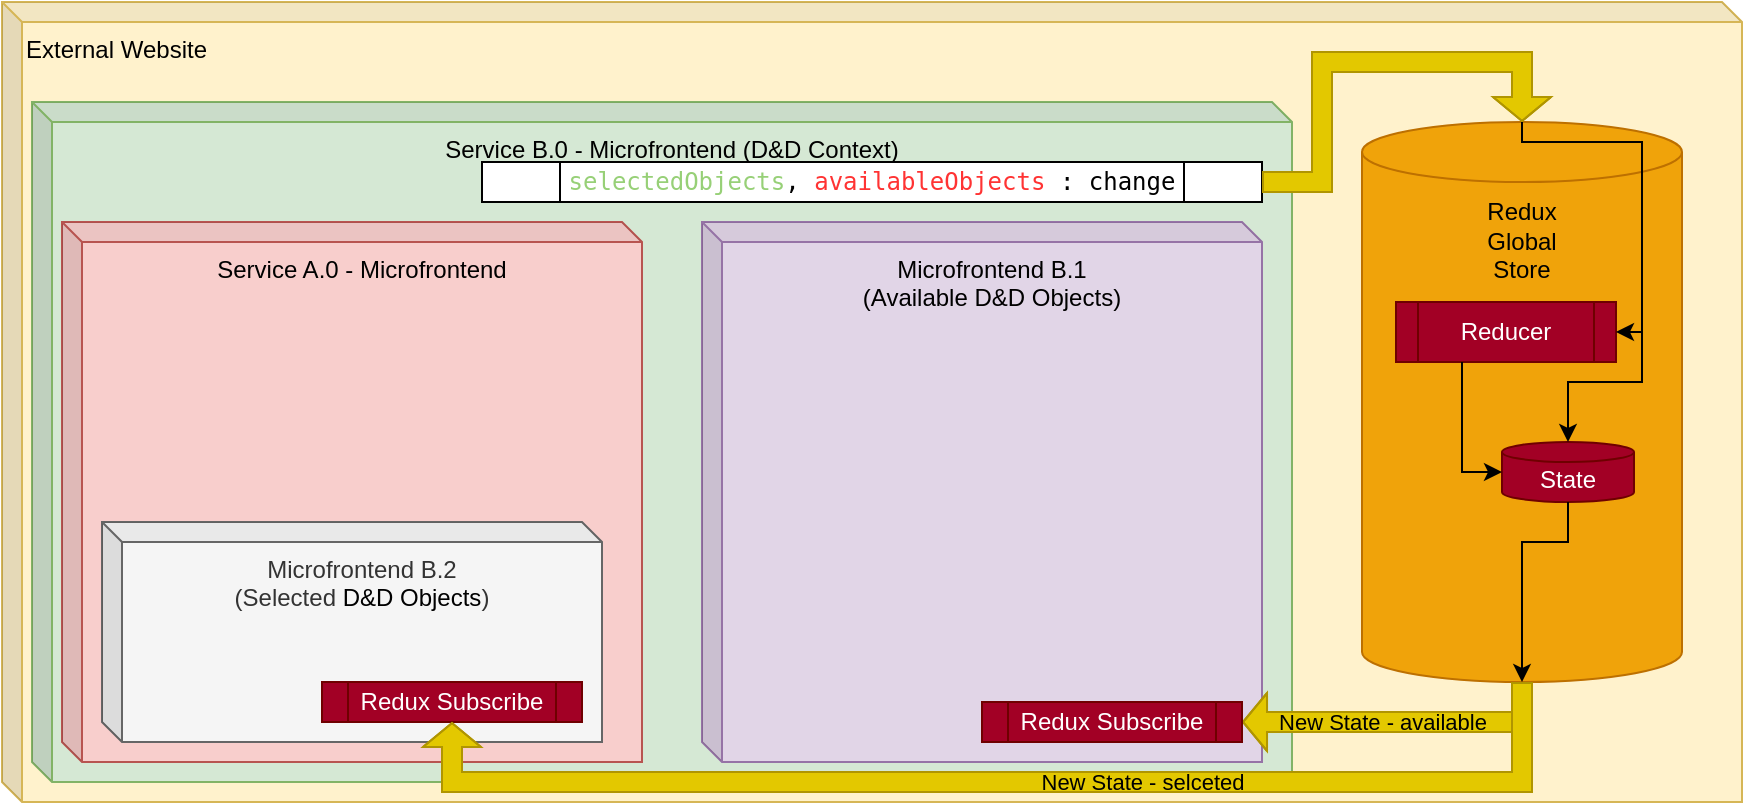 <mxfile version="24.3.0" type="device" pages="4">
  <diagram id="Yn5TRi-3Te9KVsg2h0Tu" name="Old">
    <mxGraphModel dx="1565" dy="702" grid="1" gridSize="10" guides="1" tooltips="1" connect="1" arrows="1" fold="1" page="1" pageScale="1" pageWidth="827" pageHeight="1169" math="0" shadow="0">
      <root>
        <mxCell id="0" />
        <mxCell id="1" parent="0" />
        <mxCell id="lPZrsbwxUaaFB0V5QGWx-1" value="External Website" style="shape=cube;whiteSpace=wrap;html=1;boundedLbl=1;backgroundOutline=1;darkOpacity=0.05;darkOpacity2=0.1;verticalAlign=top;size=10;fillColor=#fff2cc;strokeColor=#d6b656;align=left;" parent="1" vertex="1">
          <mxGeometry x="130" y="40" width="870" height="400" as="geometry" />
        </mxCell>
        <mxCell id="lPZrsbwxUaaFB0V5QGWx-3" value="Service B.0 - Microfrontend (D&amp;amp;D Context)" style="shape=cube;whiteSpace=wrap;html=1;boundedLbl=1;backgroundOutline=1;darkOpacity=0.05;darkOpacity2=0.1;size=10;verticalAlign=top;fillColor=#d5e8d4;strokeColor=#82b366;" parent="1" vertex="1">
          <mxGeometry x="145" y="90" width="630" height="340" as="geometry" />
        </mxCell>
        <mxCell id="lPZrsbwxUaaFB0V5QGWx-2" value="Service A.0 - Microfrontend" style="shape=cube;whiteSpace=wrap;html=1;boundedLbl=1;backgroundOutline=1;darkOpacity=0.05;darkOpacity2=0.1;size=10;verticalAlign=top;fillColor=#f8cecc;strokeColor=#b85450;" parent="1" vertex="1">
          <mxGeometry x="160" y="150" width="290" height="270" as="geometry" />
        </mxCell>
        <mxCell id="lPZrsbwxUaaFB0V5QGWx-4" value="Microfrontend B.1&lt;br&gt;(Available D&amp;amp;D Objects)" style="shape=cube;whiteSpace=wrap;html=1;boundedLbl=1;backgroundOutline=1;darkOpacity=0.05;darkOpacity2=0.1;size=10;verticalAlign=top;fillColor=#e1d5e7;strokeColor=#9673a6;" parent="1" vertex="1">
          <mxGeometry x="480" y="150" width="280" height="270" as="geometry" />
        </mxCell>
        <mxCell id="lPZrsbwxUaaFB0V5QGWx-5" value="Microfrontend B.2 &lt;br&gt;(Selected&amp;nbsp;&lt;span style=&quot;color: rgb(0, 0, 0);&quot;&gt;D&amp;amp;D Objects&lt;/span&gt;)" style="shape=cube;whiteSpace=wrap;html=1;boundedLbl=1;backgroundOutline=1;darkOpacity=0.05;darkOpacity2=0.1;size=10;verticalAlign=top;fillColor=#f5f5f5;strokeColor=#666666;fontColor=#333333;" parent="1" vertex="1">
          <mxGeometry x="180" y="300" width="250" height="110" as="geometry" />
        </mxCell>
        <mxCell id="eqRU1JsDqzqzoZwqJnW9-1" value="&lt;code data-language=&quot;typescript-jsx&quot; data-application=&quot;com.atlassian.bitbucket-server&quot;&gt;&lt;font color=&quot;#97d077&quot;&gt;selectedObjects&lt;/font&gt;,&lt;font color=&quot;#97d077&quot;&gt;&amp;nbsp;&lt;/font&gt;&lt;/code&gt;&lt;span style=&quot;color: rgb(255, 51, 51); font-family: monospace;&quot;&gt;availableObjects &lt;/span&gt;&lt;span style=&quot;font-family: monospace;&quot;&gt;: change&lt;/span&gt;" style="shape=process;whiteSpace=wrap;html=1;backgroundOutline=1;" parent="1" vertex="1">
          <mxGeometry x="370" y="120" width="390" height="20" as="geometry" />
        </mxCell>
        <mxCell id="KGVZIIwrvz78Vak8lRB2-1" value="Redux&lt;div&gt;Global&lt;/div&gt;&lt;div&gt;Store&lt;/div&gt;&lt;div&gt;&lt;br&gt;&lt;/div&gt;&lt;div&gt;&lt;br&gt;&lt;/div&gt;&lt;div&gt;&lt;br&gt;&lt;/div&gt;&lt;div&gt;&lt;br&gt;&lt;/div&gt;&lt;div&gt;&lt;br&gt;&lt;/div&gt;&lt;div&gt;&lt;br&gt;&lt;/div&gt;&lt;div&gt;&lt;br&gt;&lt;/div&gt;&lt;div&gt;&lt;br&gt;&lt;/div&gt;&lt;div&gt;&lt;br&gt;&lt;/div&gt;&lt;div&gt;&lt;br&gt;&lt;/div&gt;&lt;div&gt;&lt;br&gt;&lt;/div&gt;&lt;div&gt;&lt;br&gt;&lt;/div&gt;&lt;div&gt;&lt;br&gt;&lt;/div&gt;" style="shape=cylinder3;whiteSpace=wrap;html=1;boundedLbl=1;backgroundOutline=1;size=15;fillColor=#f0a30a;fontColor=#000000;strokeColor=#BD7000;" parent="1" vertex="1">
          <mxGeometry x="810" y="100" width="160" height="280" as="geometry" />
        </mxCell>
        <mxCell id="KGVZIIwrvz78Vak8lRB2-2" value="Reducer" style="shape=process;whiteSpace=wrap;html=1;backgroundOutline=1;fillColor=#a20025;fontColor=#ffffff;strokeColor=#6F0000;" parent="1" vertex="1">
          <mxGeometry x="827" y="190" width="110" height="30" as="geometry" />
        </mxCell>
        <mxCell id="KGVZIIwrvz78Vak8lRB2-3" value="State" style="shape=cylinder3;whiteSpace=wrap;html=1;boundedLbl=1;backgroundOutline=1;size=5;fillColor=#a20025;fontColor=#ffffff;strokeColor=#6F0000;" parent="1" vertex="1">
          <mxGeometry x="880" y="260" width="66" height="30" as="geometry" />
        </mxCell>
        <mxCell id="KGVZIIwrvz78Vak8lRB2-5" value="" style="shape=flexArrow;endArrow=classic;html=1;rounded=0;exitX=1;exitY=0.5;exitDx=0;exitDy=0;entryX=0.5;entryY=0;entryDx=0;entryDy=0;entryPerimeter=0;endWidth=18;endSize=3.67;fillColor=#e3c800;strokeColor=#B09500;" parent="1" source="eqRU1JsDqzqzoZwqJnW9-1" target="KGVZIIwrvz78Vak8lRB2-1" edge="1">
          <mxGeometry width="50" height="50" relative="1" as="geometry">
            <mxPoint x="1010" y="370" as="sourcePoint" />
            <mxPoint x="1060" y="320" as="targetPoint" />
            <Array as="points">
              <mxPoint x="790" y="130" />
              <mxPoint x="790" y="70" />
              <mxPoint x="890" y="70" />
            </Array>
          </mxGeometry>
        </mxCell>
        <mxCell id="KGVZIIwrvz78Vak8lRB2-6" value="" style="shape=flexArrow;endArrow=classic;html=1;rounded=0;exitX=0.5;exitY=1;exitDx=0;exitDy=0;entryX=1;entryY=0.5;entryDx=0;entryDy=0;endWidth=18;endSize=3.67;exitPerimeter=0;fillColor=#e3c800;strokeColor=#B09500;" parent="1" source="KGVZIIwrvz78Vak8lRB2-1" target="KGVZIIwrvz78Vak8lRB2-7" edge="1">
          <mxGeometry width="50" height="50" relative="1" as="geometry">
            <mxPoint x="800" y="520" as="sourcePoint" />
            <mxPoint x="910" y="550" as="targetPoint" />
            <Array as="points">
              <mxPoint x="890" y="400" />
            </Array>
          </mxGeometry>
        </mxCell>
        <mxCell id="KGVZIIwrvz78Vak8lRB2-7" value="Redux Subscribe" style="shape=process;whiteSpace=wrap;html=1;backgroundOutline=1;fillColor=#a20025;fontColor=#ffffff;strokeColor=#6F0000;" parent="1" vertex="1">
          <mxGeometry x="620" y="390" width="130" height="20" as="geometry" />
        </mxCell>
        <mxCell id="KGVZIIwrvz78Vak8lRB2-8" value="Redux Subscribe" style="shape=process;whiteSpace=wrap;html=1;backgroundOutline=1;fillColor=#a20025;strokeColor=#6F0000;fontColor=#ffffff;" parent="1" vertex="1">
          <mxGeometry x="290" y="380" width="130" height="20" as="geometry" />
        </mxCell>
        <mxCell id="KGVZIIwrvz78Vak8lRB2-9" value="" style="shape=flexArrow;endArrow=classic;html=1;rounded=0;exitX=0.5;exitY=1;exitDx=0;exitDy=0;entryX=0.5;entryY=1;entryDx=0;entryDy=0;endWidth=18;endSize=3.67;exitPerimeter=0;fillColor=#e3c800;strokeColor=#B09500;" parent="1" target="KGVZIIwrvz78Vak8lRB2-8" edge="1">
          <mxGeometry width="50" height="50" relative="1" as="geometry">
            <mxPoint x="890" y="380" as="sourcePoint" />
            <mxPoint x="750" y="400" as="targetPoint" />
            <Array as="points">
              <mxPoint x="890" y="430" />
              <mxPoint x="355" y="430" />
            </Array>
          </mxGeometry>
        </mxCell>
        <mxCell id="KGVZIIwrvz78Vak8lRB2-10" value="New State - selceted" style="edgeLabel;html=1;align=center;verticalAlign=middle;resizable=0;points=[];labelBackgroundColor=none;" parent="KGVZIIwrvz78Vak8lRB2-9" vertex="1" connectable="0">
          <mxGeometry x="-0.34" y="1" relative="1" as="geometry">
            <mxPoint x="-37" y="-1" as="offset" />
          </mxGeometry>
        </mxCell>
        <mxCell id="KGVZIIwrvz78Vak8lRB2-11" value="New State - available" style="edgeLabel;html=1;align=center;verticalAlign=middle;resizable=0;points=[];labelBackgroundColor=none;" parent="1" vertex="1" connectable="0">
          <mxGeometry x="820" y="400" as="geometry" />
        </mxCell>
        <mxCell id="KGVZIIwrvz78Vak8lRB2-12" style="edgeStyle=orthogonalEdgeStyle;rounded=0;orthogonalLoop=1;jettySize=auto;html=1;exitX=0.5;exitY=0;exitDx=0;exitDy=0;exitPerimeter=0;entryX=1;entryY=0.5;entryDx=0;entryDy=0;" parent="1" source="KGVZIIwrvz78Vak8lRB2-1" target="KGVZIIwrvz78Vak8lRB2-2" edge="1">
          <mxGeometry relative="1" as="geometry">
            <mxPoint x="1090" y="220" as="targetPoint" />
            <Array as="points">
              <mxPoint x="890" y="110" />
              <mxPoint x="950" y="110" />
              <mxPoint x="950" y="205" />
            </Array>
          </mxGeometry>
        </mxCell>
        <mxCell id="KGVZIIwrvz78Vak8lRB2-13" style="edgeStyle=orthogonalEdgeStyle;rounded=0;orthogonalLoop=1;jettySize=auto;html=1;entryX=0;entryY=0.5;entryDx=0;entryDy=0;entryPerimeter=0;" parent="1" source="KGVZIIwrvz78Vak8lRB2-2" target="KGVZIIwrvz78Vak8lRB2-3" edge="1">
          <mxGeometry relative="1" as="geometry">
            <mxPoint x="882" y="275" as="targetPoint" />
            <Array as="points">
              <mxPoint x="860" y="275" />
            </Array>
          </mxGeometry>
        </mxCell>
        <mxCell id="KGVZIIwrvz78Vak8lRB2-14" style="edgeStyle=orthogonalEdgeStyle;rounded=0;orthogonalLoop=1;jettySize=auto;html=1;exitX=0.5;exitY=0;exitDx=0;exitDy=0;exitPerimeter=0;entryX=0.5;entryY=0;entryDx=0;entryDy=0;entryPerimeter=0;" parent="1" target="KGVZIIwrvz78Vak8lRB2-3" edge="1">
          <mxGeometry relative="1" as="geometry">
            <mxPoint x="937" y="205" as="targetPoint" />
            <mxPoint x="890" y="100" as="sourcePoint" />
            <Array as="points">
              <mxPoint x="890" y="110" />
              <mxPoint x="950" y="110" />
              <mxPoint x="950" y="230" />
              <mxPoint x="913" y="230" />
            </Array>
          </mxGeometry>
        </mxCell>
        <mxCell id="KGVZIIwrvz78Vak8lRB2-15" style="edgeStyle=orthogonalEdgeStyle;rounded=0;orthogonalLoop=1;jettySize=auto;html=1;entryX=0.5;entryY=1;entryDx=0;entryDy=0;entryPerimeter=0;" parent="1" source="KGVZIIwrvz78Vak8lRB2-3" target="KGVZIIwrvz78Vak8lRB2-1" edge="1">
          <mxGeometry relative="1" as="geometry">
            <Array as="points">
              <mxPoint x="913" y="310" />
              <mxPoint x="890" y="310" />
            </Array>
          </mxGeometry>
        </mxCell>
      </root>
    </mxGraphModel>
  </diagram>
  <diagram id="41mhNigUIOPDBWbzbexs" name="New - Redux">
    <mxGraphModel dx="946" dy="589" grid="1" gridSize="10" guides="1" tooltips="1" connect="1" arrows="1" fold="1" page="1" pageScale="1" pageWidth="827" pageHeight="1169" math="0" shadow="0">
      <root>
        <mxCell id="0" />
        <mxCell id="1" parent="0" />
        <mxCell id="PzhqyEKUegWnqLu9rLrl-1" value="Master-stub&amp;nbsp; (Salesforce)" style="shape=cube;whiteSpace=wrap;html=1;boundedLbl=1;backgroundOutline=1;darkOpacity=0.05;darkOpacity2=0.1;verticalAlign=top;size=10;fillColor=#fff2cc;strokeColor=#d6b656;" vertex="1" parent="1">
          <mxGeometry x="84" y="50" width="660" height="400" as="geometry" />
        </mxCell>
        <mxCell id="PzhqyEKUegWnqLu9rLrl-2" value="Terminal - Microfrontend (D&amp;amp;D Context)" style="shape=cube;whiteSpace=wrap;html=1;boundedLbl=1;backgroundOutline=1;darkOpacity=0.05;darkOpacity2=0.1;size=10;verticalAlign=top;fillColor=#d5e8d4;strokeColor=#82b366;" vertex="1" parent="1">
          <mxGeometry x="99" y="100" width="630" height="340" as="geometry" />
        </mxCell>
        <mxCell id="PzhqyEKUegWnqLu9rLrl-3" value="Outlet - Microfrontend" style="shape=cube;whiteSpace=wrap;html=1;boundedLbl=1;backgroundOutline=1;darkOpacity=0.05;darkOpacity2=0.1;size=10;verticalAlign=top;fillColor=#f8cecc;strokeColor=#b85450;" vertex="1" parent="1">
          <mxGeometry x="114" y="160" width="290" height="270" as="geometry" />
        </mxCell>
        <mxCell id="PzhqyEKUegWnqLu9rLrl-4" value="Terminal - Microfrontend (Available Terminals)" style="shape=cube;whiteSpace=wrap;html=1;boundedLbl=1;backgroundOutline=1;darkOpacity=0.05;darkOpacity2=0.1;size=10;verticalAlign=top;fillColor=#e1d5e7;strokeColor=#9673a6;" vertex="1" parent="1">
          <mxGeometry x="434" y="160" width="280" height="270" as="geometry" />
        </mxCell>
        <mxCell id="PzhqyEKUegWnqLu9rLrl-5" value="Terminal - Microfrontend (Selected Terminals)" style="shape=cube;whiteSpace=wrap;html=1;boundedLbl=1;backgroundOutline=1;darkOpacity=0.05;darkOpacity2=0.1;size=10;verticalAlign=top;fillColor=#f5f5f5;strokeColor=#666666;fontColor=#333333;" vertex="1" parent="1">
          <mxGeometry x="134" y="310" width="250" height="110" as="geometry" />
        </mxCell>
        <mxCell id="-i0WJnSM8CfYz7kiRK-6-1" value="Redux&lt;br&gt;Global Store" style="shape=cylinder3;whiteSpace=wrap;html=1;boundedLbl=1;backgroundOutline=1;size=15;labelBackgroundColor=none;fontColor=#000000;verticalAlign=top;" vertex="1" parent="1">
          <mxGeometry x="820" y="170" width="120" height="210" as="geometry" />
        </mxCell>
        <mxCell id="nETbn7K5RcSd-f_zgl3h-1" value="&lt;code data-language=&quot;typescript-jsx&quot; data-application=&quot;com.atlassian.bitbucket-server&quot;&gt;&lt;font color=&quot;#97d077&quot;&gt;selectedTerminals,&amp;nbsp;&lt;/font&gt;&lt;/code&gt;&lt;span style=&quot;color: rgb(255, 51, 51); font-family: monospace;&quot;&gt;availableTerminals&lt;/span&gt;" style="shape=process;whiteSpace=wrap;html=1;backgroundOutline=1;" vertex="1" parent="1">
          <mxGeometry x="340" y="130" width="360" height="20" as="geometry" />
        </mxCell>
        <mxCell id="nETbn7K5RcSd-f_zgl3h-2" value="" style="shape=flexArrow;endArrow=classic;html=1;rounded=0;labelBackgroundColor=none;fontColor=#000000;strokeColor=#B85450;exitX=1;exitY=0.5;exitDx=0;exitDy=0;labelBorderColor=none;fillColor=#97D077;gradientColor=none;" edge="1" parent="1" source="nETbn7K5RcSd-f_zgl3h-1">
          <mxGeometry width="50" height="50" relative="1" as="geometry">
            <mxPoint x="390" y="280" as="sourcePoint" />
            <mxPoint x="880" y="170" as="targetPoint" />
            <Array as="points">
              <mxPoint x="880" y="140" />
            </Array>
          </mxGeometry>
        </mxCell>
        <mxCell id="nETbn7K5RcSd-f_zgl3h-3" value="DISPATCH - new Action" style="edgeLabel;html=1;align=center;verticalAlign=middle;resizable=0;points=[];fontColor=#000000;labelBackgroundColor=none;" vertex="1" connectable="0" parent="nETbn7K5RcSd-f_zgl3h-2">
          <mxGeometry x="-0.2" y="2" relative="1" as="geometry">
            <mxPoint x="26" y="-8" as="offset" />
          </mxGeometry>
        </mxCell>
        <mxCell id="nETbn7K5RcSd-f_zgl3h-7" style="edgeStyle=orthogonalEdgeStyle;rounded=0;orthogonalLoop=1;jettySize=auto;html=1;entryX=0;entryY=0.5;entryDx=0;entryDy=0;entryPerimeter=0;labelBackgroundColor=none;labelBorderColor=none;fontColor=#000000;startArrow=none;startFill=0;strokeColor=#B85450;fillColor=#97D077;gradientColor=none;" edge="1" parent="1" source="nETbn7K5RcSd-f_zgl3h-4" target="nETbn7K5RcSd-f_zgl3h-5">
          <mxGeometry relative="1" as="geometry">
            <Array as="points">
              <mxPoint x="850" y="315" />
            </Array>
          </mxGeometry>
        </mxCell>
        <mxCell id="nETbn7K5RcSd-f_zgl3h-4" value="Reducer" style="shape=process;whiteSpace=wrap;html=1;backgroundOutline=1;labelBackgroundColor=none;fillColor=#ffff88;strokeColor=#36393d;" vertex="1" parent="1">
          <mxGeometry x="827" y="250" width="85" height="30" as="geometry" />
        </mxCell>
        <mxCell id="nETbn7K5RcSd-f_zgl3h-8" style="edgeStyle=orthogonalEdgeStyle;rounded=0;orthogonalLoop=1;jettySize=auto;html=1;entryX=1;entryY=0.5;entryDx=0;entryDy=0;labelBackgroundColor=none;labelBorderColor=none;fontColor=#000000;startArrow=none;startFill=0;strokeColor=#B85450;fillColor=#97D077;gradientColor=none;exitX=0.5;exitY=0;exitDx=0;exitDy=0;exitPerimeter=0;" edge="1" parent="1" source="nETbn7K5RcSd-f_zgl3h-5" target="nETbn7K5RcSd-f_zgl3h-4">
          <mxGeometry relative="1" as="geometry">
            <Array as="points">
              <mxPoint x="900" y="290" />
              <mxPoint x="930" y="290" />
              <mxPoint x="930" y="265" />
            </Array>
          </mxGeometry>
        </mxCell>
        <mxCell id="nETbn7K5RcSd-f_zgl3h-9" style="edgeStyle=orthogonalEdgeStyle;rounded=0;orthogonalLoop=1;jettySize=auto;html=1;exitX=0.5;exitY=1;exitDx=0;exitDy=0;exitPerimeter=0;labelBackgroundColor=none;labelBorderColor=none;fontColor=#000000;startArrow=none;startFill=0;strokeColor=#B85450;fillColor=#97D077;gradientColor=none;" edge="1" parent="1" source="nETbn7K5RcSd-f_zgl3h-5">
          <mxGeometry relative="1" as="geometry">
            <mxPoint x="880" y="380" as="targetPoint" />
          </mxGeometry>
        </mxCell>
        <mxCell id="nETbn7K5RcSd-f_zgl3h-5" value="State" style="shape=cylinder3;whiteSpace=wrap;html=1;boundedLbl=1;backgroundOutline=1;size=5;labelBackgroundColor=none;fillColor=#ffff88;strokeColor=#36393d;" vertex="1" parent="1">
          <mxGeometry x="870" y="300" width="60" height="30" as="geometry" />
        </mxCell>
        <mxCell id="nETbn7K5RcSd-f_zgl3h-6" value="" style="endArrow=classic;html=1;rounded=0;labelBackgroundColor=none;labelBorderColor=none;fontColor=#000000;strokeColor=#B85450;fillColor=#97D077;gradientColor=none;entryX=1;entryY=0.5;entryDx=0;entryDy=0;" edge="1" parent="1" target="nETbn7K5RcSd-f_zgl3h-4">
          <mxGeometry width="50" height="50" relative="1" as="geometry">
            <mxPoint x="880" y="170" as="sourcePoint" />
            <mxPoint x="440" y="250" as="targetPoint" />
            <Array as="points">
              <mxPoint x="880" y="190" />
              <mxPoint x="930" y="190" />
              <mxPoint x="930" y="265" />
            </Array>
          </mxGeometry>
        </mxCell>
        <mxCell id="nETbn7K5RcSd-f_zgl3h-10" value="" style="shape=flexArrow;endArrow=classic;html=1;rounded=0;labelBackgroundColor=none;fontColor=#000000;strokeColor=#B85450;labelBorderColor=none;fillColor=#97D077;gradientColor=none;exitX=0.5;exitY=1;exitDx=0;exitDy=0;exitPerimeter=0;" edge="1" parent="1" source="-i0WJnSM8CfYz7kiRK-6-1">
          <mxGeometry width="50" height="50" relative="1" as="geometry">
            <mxPoint x="965" y="480" as="sourcePoint" />
            <mxPoint x="710" y="410" as="targetPoint" />
            <Array as="points">
              <mxPoint x="880" y="410" />
            </Array>
          </mxGeometry>
        </mxCell>
        <mxCell id="nETbn7K5RcSd-f_zgl3h-11" value="New Stae - available" style="edgeLabel;html=1;align=center;verticalAlign=middle;resizable=0;points=[];fontColor=#000000;labelBackgroundColor=none;" vertex="1" connectable="0" parent="nETbn7K5RcSd-f_zgl3h-10">
          <mxGeometry x="-0.2" y="2" relative="1" as="geometry">
            <mxPoint x="-22" y="-8" as="offset" />
          </mxGeometry>
        </mxCell>
        <mxCell id="nETbn7K5RcSd-f_zgl3h-12" value="" style="shape=flexArrow;endArrow=classic;html=1;rounded=0;labelBackgroundColor=none;fontColor=#000000;strokeColor=#B85450;labelBorderColor=none;fillColor=#97D077;gradientColor=none;exitX=0.5;exitY=1;exitDx=0;exitDy=0;exitPerimeter=0;entryX=0.5;entryY=1;entryDx=0;entryDy=0;" edge="1" parent="1" target="nETbn7K5RcSd-f_zgl3h-14">
          <mxGeometry width="50" height="50" relative="1" as="geometry">
            <mxPoint x="880" y="409.98" as="sourcePoint" />
            <mxPoint x="714" y="440" as="targetPoint" />
            <Array as="points">
              <mxPoint x="880" y="439.98" />
              <mxPoint x="270" y="440" />
            </Array>
          </mxGeometry>
        </mxCell>
        <mxCell id="nETbn7K5RcSd-f_zgl3h-13" value="New Stae - selected" style="edgeLabel;html=1;align=center;verticalAlign=middle;resizable=0;points=[];fontColor=#000000;labelBackgroundColor=none;" vertex="1" connectable="0" parent="nETbn7K5RcSd-f_zgl3h-12">
          <mxGeometry x="-0.2" y="2" relative="1" as="geometry">
            <mxPoint x="176" y="-2" as="offset" />
          </mxGeometry>
        </mxCell>
        <mxCell id="nETbn7K5RcSd-f_zgl3h-14" value="Redux Subscribe" style="shape=process;whiteSpace=wrap;html=1;backgroundOutline=1;labelBackgroundColor=none;fillColor=#cdeb8b;strokeColor=#36393d;" vertex="1" parent="1">
          <mxGeometry x="200" y="390" width="140" height="20" as="geometry" />
        </mxCell>
        <mxCell id="nETbn7K5RcSd-f_zgl3h-15" value="Redux Subscribe" style="shape=process;whiteSpace=wrap;html=1;backgroundOutline=1;labelBackgroundColor=none;fillColor=#cdeb8b;strokeColor=#36393d;" vertex="1" parent="1">
          <mxGeometry x="570" y="400" width="140" height="20" as="geometry" />
        </mxCell>
      </root>
    </mxGraphModel>
  </diagram>
  <diagram name="Old" id="A99JPSOwtfnyYXtI4Ofm">
    <mxGraphModel dx="946" dy="589" grid="1" gridSize="10" guides="1" tooltips="1" connect="1" arrows="1" fold="1" page="1" pageScale="1" pageWidth="827" pageHeight="1169" math="0" shadow="0">
      <root>
        <mxCell id="0" />
        <mxCell id="1" parent="0" />
        <mxCell id="lPZrsbwxUaaFB0V5QGWx-1" value="Master-stub&amp;nbsp; (Salesforce)" style="shape=cube;whiteSpace=wrap;html=1;boundedLbl=1;backgroundOutline=1;darkOpacity=0.05;darkOpacity2=0.1;verticalAlign=top;size=10;fillColor=#fff2cc;strokeColor=#d6b656;align=left;" vertex="1" parent="1">
          <mxGeometry x="130" y="40" width="660" height="400" as="geometry" />
        </mxCell>
        <mxCell id="lPZrsbwxUaaFB0V5QGWx-3" value="Terminal - Microfrontend (D&amp;amp;D Context)" style="shape=cube;whiteSpace=wrap;html=1;boundedLbl=1;backgroundOutline=1;darkOpacity=0.05;darkOpacity2=0.1;size=10;verticalAlign=top;fillColor=#d5e8d4;strokeColor=#82b366;" vertex="1" parent="1">
          <mxGeometry x="145" y="90" width="630" height="340" as="geometry" />
        </mxCell>
        <mxCell id="lPZrsbwxUaaFB0V5QGWx-2" value="Outlet - Microfrontend" style="shape=cube;whiteSpace=wrap;html=1;boundedLbl=1;backgroundOutline=1;darkOpacity=0.05;darkOpacity2=0.1;size=10;verticalAlign=top;fillColor=#f8cecc;strokeColor=#b85450;" vertex="1" parent="1">
          <mxGeometry x="160" y="150" width="290" height="270" as="geometry" />
        </mxCell>
        <mxCell id="lPZrsbwxUaaFB0V5QGWx-4" value="Terminal - Microfrontend (Available Terminals)" style="shape=cube;whiteSpace=wrap;html=1;boundedLbl=1;backgroundOutline=1;darkOpacity=0.05;darkOpacity2=0.1;size=10;verticalAlign=top;fillColor=#e1d5e7;strokeColor=#9673a6;" vertex="1" parent="1">
          <mxGeometry x="480" y="150" width="280" height="270" as="geometry" />
        </mxCell>
        <mxCell id="lPZrsbwxUaaFB0V5QGWx-5" value="Terminal - Microfrontend (Selected Terminals)" style="shape=cube;whiteSpace=wrap;html=1;boundedLbl=1;backgroundOutline=1;darkOpacity=0.05;darkOpacity2=0.1;size=10;verticalAlign=top;fillColor=#f5f5f5;strokeColor=#666666;fontColor=#333333;" vertex="1" parent="1">
          <mxGeometry x="180" y="300" width="250" height="110" as="geometry" />
        </mxCell>
        <mxCell id="eqRU1JsDqzqzoZwqJnW9-1" value="&lt;code data-language=&quot;typescript-jsx&quot; data-application=&quot;com.atlassian.bitbucket-server&quot;&gt;&lt;font color=&quot;#97d077&quot;&gt;selectedTerminals,&amp;nbsp;&lt;/font&gt;&lt;/code&gt;&lt;span style=&quot;color: rgb(255, 51, 51); font-family: monospace;&quot;&gt;availableTerminals&lt;/span&gt;" style="shape=process;whiteSpace=wrap;html=1;backgroundOutline=1;" vertex="1" parent="1">
          <mxGeometry x="420" y="60" width="360" height="20" as="geometry" />
        </mxCell>
        <mxCell id="eqRU1JsDqzqzoZwqJnW9-5" value="" style="endArrow=classic;startArrow=classic;html=1;rounded=0;exitX=0.276;exitY=0.003;exitDx=0;exitDy=0;exitPerimeter=0;" edge="1" parent="1" source="lPZrsbwxUaaFB0V5QGWx-3">
          <mxGeometry width="50" height="50" relative="1" as="geometry">
            <mxPoint x="560" y="310" as="sourcePoint" />
            <mxPoint x="420" y="70" as="targetPoint" />
            <Array as="points">
              <mxPoint x="319" y="70" />
            </Array>
          </mxGeometry>
        </mxCell>
        <mxCell id="eqRU1JsDqzqzoZwqJnW9-9" value="&lt;font color=&quot;#000000&quot;&gt;Can change&lt;/font&gt;" style="edgeLabel;html=1;align=center;verticalAlign=middle;resizable=0;points=[];fontColor=#97D077;labelBackgroundColor=none;" vertex="1" connectable="0" parent="eqRU1JsDqzqzoZwqJnW9-5">
          <mxGeometry x="-0.147" relative="1" as="geometry">
            <mxPoint y="-10" as="offset" />
          </mxGeometry>
        </mxCell>
        <mxCell id="eqRU1JsDqzqzoZwqJnW9-6" value="Read only" style="endArrow=classic;startArrow=none;html=1;rounded=0;exitX=0;exitY=0;exitDx=135;exitDy=0;exitPerimeter=0;entryX=0.75;entryY=1;entryDx=0;entryDy=0;fillColor=#f8cecc;strokeColor=#B85450;startFill=0;labelBackgroundColor=none;" edge="1" parent="1" source="lPZrsbwxUaaFB0V5QGWx-4" target="eqRU1JsDqzqzoZwqJnW9-1">
          <mxGeometry x="0.035" y="-10" width="50" height="50" relative="1" as="geometry">
            <mxPoint x="328.88" y="101.02" as="sourcePoint" />
            <mxPoint x="430" y="80" as="targetPoint" />
            <Array as="points">
              <mxPoint x="615" y="110" />
              <mxPoint x="690" y="110" />
            </Array>
            <mxPoint as="offset" />
          </mxGeometry>
        </mxCell>
        <mxCell id="eqRU1JsDqzqzoZwqJnW9-7" value="&lt;meta charset=&quot;utf-8&quot;&gt;&lt;span style=&quot;color: rgb(0, 0, 0); font-family: Helvetica; font-size: 11px; font-style: normal; font-variant-ligatures: normal; font-variant-caps: normal; font-weight: 400; letter-spacing: normal; orphans: 2; text-align: center; text-indent: 0px; text-transform: none; widows: 2; word-spacing: 0px; -webkit-text-stroke-width: 0px; text-decoration-thickness: initial; text-decoration-style: initial; text-decoration-color: initial; float: none; display: inline !important;&quot;&gt;Read only&lt;/span&gt;" style="endArrow=classic;startArrow=none;html=1;rounded=0;exitX=0;exitY=0;exitDx=140;exitDy=0;exitPerimeter=0;entryX=0.75;entryY=1;entryDx=0;entryDy=0;fillColor=#f8cecc;strokeColor=#B85450;startFill=0;labelBackgroundColor=none;" edge="1" parent="1" source="lPZrsbwxUaaFB0V5QGWx-2">
          <mxGeometry x="-0.76" y="20" width="50" height="50" relative="1" as="geometry">
            <mxPoint x="405" y="150" as="sourcePoint" />
            <mxPoint x="480" y="80" as="targetPoint" />
            <Array as="points">
              <mxPoint x="300" y="100" />
              <mxPoint x="480" y="100" />
            </Array>
            <mxPoint as="offset" />
          </mxGeometry>
        </mxCell>
        <mxCell id="eqRU1JsDqzqzoZwqJnW9-8" value="&lt;meta charset=&quot;utf-8&quot;&gt;&lt;span style=&quot;color: rgb(0, 0, 0); font-family: Helvetica; font-size: 11px; font-style: normal; font-variant-ligatures: normal; font-variant-caps: normal; font-weight: 400; letter-spacing: normal; orphans: 2; text-align: center; text-indent: 0px; text-transform: none; widows: 2; word-spacing: 0px; -webkit-text-stroke-width: 0px; text-decoration-thickness: initial; text-decoration-style: initial; text-decoration-color: initial; float: none; display: inline !important;&quot;&gt;Read only&lt;/span&gt;" style="endArrow=classic;startArrow=none;html=1;rounded=0;exitX=0;exitY=0;exitDx=120;exitDy=0;exitPerimeter=0;entryX=0.75;entryY=1;entryDx=0;entryDy=0;fillColor=#f8cecc;strokeColor=#B85450;startFill=0;labelBackgroundColor=none;" edge="1" parent="1" source="lPZrsbwxUaaFB0V5QGWx-5">
          <mxGeometry y="30" width="50" height="50" relative="1" as="geometry">
            <mxPoint x="120" y="250" as="sourcePoint" />
            <mxPoint x="300" y="180" as="targetPoint" />
            <Array as="points">
              <mxPoint x="300" y="200" />
            </Array>
            <mxPoint as="offset" />
          </mxGeometry>
        </mxCell>
      </root>
    </mxGraphModel>
  </diagram>
  <diagram name="New - Redux" id="sOc9n68WUO_Ra268Mekz">
    <mxGraphModel dx="946" dy="589" grid="1" gridSize="10" guides="1" tooltips="1" connect="1" arrows="1" fold="1" page="1" pageScale="1" pageWidth="827" pageHeight="1169" math="0" shadow="0">
      <root>
        <mxCell id="0" />
        <mxCell id="1" parent="0" />
        <mxCell id="PzhqyEKUegWnqLu9rLrl-1" value="Master-stub&amp;nbsp; (Salesforce)" style="shape=cube;whiteSpace=wrap;html=1;boundedLbl=1;backgroundOutline=1;darkOpacity=0.05;darkOpacity2=0.1;verticalAlign=top;size=10;fillColor=#fff2cc;strokeColor=#d6b656;" vertex="1" parent="1">
          <mxGeometry x="84" y="50" width="660" height="400" as="geometry" />
        </mxCell>
        <mxCell id="PzhqyEKUegWnqLu9rLrl-2" value="Terminal - Microfrontend (D&amp;amp;D Context)" style="shape=cube;whiteSpace=wrap;html=1;boundedLbl=1;backgroundOutline=1;darkOpacity=0.05;darkOpacity2=0.1;size=10;verticalAlign=top;fillColor=#d5e8d4;strokeColor=#82b366;" vertex="1" parent="1">
          <mxGeometry x="99" y="100" width="630" height="340" as="geometry" />
        </mxCell>
        <mxCell id="PzhqyEKUegWnqLu9rLrl-3" value="Outlet - Microfrontend" style="shape=cube;whiteSpace=wrap;html=1;boundedLbl=1;backgroundOutline=1;darkOpacity=0.05;darkOpacity2=0.1;size=10;verticalAlign=top;fillColor=#f8cecc;strokeColor=#b85450;" vertex="1" parent="1">
          <mxGeometry x="114" y="160" width="290" height="270" as="geometry" />
        </mxCell>
        <mxCell id="PzhqyEKUegWnqLu9rLrl-4" value="Terminal - Microfrontend (Available Terminals)" style="shape=cube;whiteSpace=wrap;html=1;boundedLbl=1;backgroundOutline=1;darkOpacity=0.05;darkOpacity2=0.1;size=10;verticalAlign=top;fillColor=#e1d5e7;strokeColor=#9673a6;" vertex="1" parent="1">
          <mxGeometry x="434" y="160" width="280" height="270" as="geometry" />
        </mxCell>
        <mxCell id="PzhqyEKUegWnqLu9rLrl-5" value="Terminal - Microfrontend (Selected Terminals)" style="shape=cube;whiteSpace=wrap;html=1;boundedLbl=1;backgroundOutline=1;darkOpacity=0.05;darkOpacity2=0.1;size=10;verticalAlign=top;fillColor=#f5f5f5;strokeColor=#666666;fontColor=#333333;" vertex="1" parent="1">
          <mxGeometry x="134" y="310" width="250" height="110" as="geometry" />
        </mxCell>
        <mxCell id="-i0WJnSM8CfYz7kiRK-6-1" value="Redux&lt;br&gt;Global Store" style="shape=cylinder3;whiteSpace=wrap;html=1;boundedLbl=1;backgroundOutline=1;size=15;labelBackgroundColor=none;fontColor=#000000;verticalAlign=top;" vertex="1" parent="1">
          <mxGeometry x="820" y="170" width="120" height="210" as="geometry" />
        </mxCell>
        <mxCell id="nETbn7K5RcSd-f_zgl3h-1" value="&lt;code data-language=&quot;typescript-jsx&quot; data-application=&quot;com.atlassian.bitbucket-server&quot;&gt;&lt;font color=&quot;#97d077&quot;&gt;selectedTerminals,&amp;nbsp;&lt;/font&gt;&lt;/code&gt;&lt;span style=&quot;color: rgb(255, 51, 51); font-family: monospace;&quot;&gt;availableTerminals&lt;/span&gt;" style="shape=process;whiteSpace=wrap;html=1;backgroundOutline=1;" vertex="1" parent="1">
          <mxGeometry x="340" y="130" width="360" height="20" as="geometry" />
        </mxCell>
        <mxCell id="nETbn7K5RcSd-f_zgl3h-2" value="" style="shape=flexArrow;endArrow=classic;html=1;rounded=0;labelBackgroundColor=none;fontColor=#000000;strokeColor=#B85450;exitX=1;exitY=0.5;exitDx=0;exitDy=0;labelBorderColor=none;fillColor=#97D077;gradientColor=none;" edge="1" parent="1" source="nETbn7K5RcSd-f_zgl3h-1">
          <mxGeometry width="50" height="50" relative="1" as="geometry">
            <mxPoint x="390" y="280" as="sourcePoint" />
            <mxPoint x="880" y="170" as="targetPoint" />
            <Array as="points">
              <mxPoint x="880" y="140" />
            </Array>
          </mxGeometry>
        </mxCell>
        <mxCell id="nETbn7K5RcSd-f_zgl3h-3" value="DISPATCH - new Action" style="edgeLabel;html=1;align=center;verticalAlign=middle;resizable=0;points=[];fontColor=#000000;labelBackgroundColor=none;" vertex="1" connectable="0" parent="nETbn7K5RcSd-f_zgl3h-2">
          <mxGeometry x="-0.2" y="2" relative="1" as="geometry">
            <mxPoint x="26" y="-8" as="offset" />
          </mxGeometry>
        </mxCell>
        <mxCell id="nETbn7K5RcSd-f_zgl3h-7" style="edgeStyle=orthogonalEdgeStyle;rounded=0;orthogonalLoop=1;jettySize=auto;html=1;entryX=0;entryY=0.5;entryDx=0;entryDy=0;entryPerimeter=0;labelBackgroundColor=none;labelBorderColor=none;fontColor=#000000;startArrow=none;startFill=0;strokeColor=#B85450;fillColor=#97D077;gradientColor=none;" edge="1" parent="1" source="nETbn7K5RcSd-f_zgl3h-4" target="nETbn7K5RcSd-f_zgl3h-5">
          <mxGeometry relative="1" as="geometry">
            <Array as="points">
              <mxPoint x="850" y="315" />
            </Array>
          </mxGeometry>
        </mxCell>
        <mxCell id="nETbn7K5RcSd-f_zgl3h-4" value="Reducer" style="shape=process;whiteSpace=wrap;html=1;backgroundOutline=1;labelBackgroundColor=none;fillColor=#ffff88;strokeColor=#36393d;" vertex="1" parent="1">
          <mxGeometry x="827" y="250" width="85" height="30" as="geometry" />
        </mxCell>
        <mxCell id="nETbn7K5RcSd-f_zgl3h-8" style="edgeStyle=orthogonalEdgeStyle;rounded=0;orthogonalLoop=1;jettySize=auto;html=1;entryX=1;entryY=0.5;entryDx=0;entryDy=0;labelBackgroundColor=none;labelBorderColor=none;fontColor=#000000;startArrow=none;startFill=0;strokeColor=#B85450;fillColor=#97D077;gradientColor=none;exitX=0.5;exitY=0;exitDx=0;exitDy=0;exitPerimeter=0;" edge="1" parent="1" source="nETbn7K5RcSd-f_zgl3h-5" target="nETbn7K5RcSd-f_zgl3h-4">
          <mxGeometry relative="1" as="geometry">
            <Array as="points">
              <mxPoint x="900" y="290" />
              <mxPoint x="930" y="290" />
              <mxPoint x="930" y="265" />
            </Array>
          </mxGeometry>
        </mxCell>
        <mxCell id="nETbn7K5RcSd-f_zgl3h-9" style="edgeStyle=orthogonalEdgeStyle;rounded=0;orthogonalLoop=1;jettySize=auto;html=1;exitX=0.5;exitY=1;exitDx=0;exitDy=0;exitPerimeter=0;labelBackgroundColor=none;labelBorderColor=none;fontColor=#000000;startArrow=none;startFill=0;strokeColor=#B85450;fillColor=#97D077;gradientColor=none;" edge="1" parent="1" source="nETbn7K5RcSd-f_zgl3h-5">
          <mxGeometry relative="1" as="geometry">
            <mxPoint x="880" y="380" as="targetPoint" />
          </mxGeometry>
        </mxCell>
        <mxCell id="nETbn7K5RcSd-f_zgl3h-5" value="State" style="shape=cylinder3;whiteSpace=wrap;html=1;boundedLbl=1;backgroundOutline=1;size=5;labelBackgroundColor=none;fillColor=#ffff88;strokeColor=#36393d;" vertex="1" parent="1">
          <mxGeometry x="870" y="300" width="60" height="30" as="geometry" />
        </mxCell>
        <mxCell id="nETbn7K5RcSd-f_zgl3h-6" value="" style="endArrow=classic;html=1;rounded=0;labelBackgroundColor=none;labelBorderColor=none;fontColor=#000000;strokeColor=#B85450;fillColor=#97D077;gradientColor=none;entryX=1;entryY=0.5;entryDx=0;entryDy=0;" edge="1" parent="1" target="nETbn7K5RcSd-f_zgl3h-4">
          <mxGeometry width="50" height="50" relative="1" as="geometry">
            <mxPoint x="880" y="170" as="sourcePoint" />
            <mxPoint x="440" y="250" as="targetPoint" />
            <Array as="points">
              <mxPoint x="880" y="190" />
              <mxPoint x="930" y="190" />
              <mxPoint x="930" y="265" />
            </Array>
          </mxGeometry>
        </mxCell>
        <mxCell id="nETbn7K5RcSd-f_zgl3h-10" value="" style="shape=flexArrow;endArrow=classic;html=1;rounded=0;labelBackgroundColor=none;fontColor=#000000;strokeColor=#B85450;labelBorderColor=none;fillColor=#97D077;gradientColor=none;exitX=0.5;exitY=1;exitDx=0;exitDy=0;exitPerimeter=0;" edge="1" parent="1" source="-i0WJnSM8CfYz7kiRK-6-1">
          <mxGeometry width="50" height="50" relative="1" as="geometry">
            <mxPoint x="965" y="480" as="sourcePoint" />
            <mxPoint x="710" y="410" as="targetPoint" />
            <Array as="points">
              <mxPoint x="880" y="410" />
            </Array>
          </mxGeometry>
        </mxCell>
        <mxCell id="nETbn7K5RcSd-f_zgl3h-11" value="New Stae - available" style="edgeLabel;html=1;align=center;verticalAlign=middle;resizable=0;points=[];fontColor=#000000;labelBackgroundColor=none;" vertex="1" connectable="0" parent="nETbn7K5RcSd-f_zgl3h-10">
          <mxGeometry x="-0.2" y="2" relative="1" as="geometry">
            <mxPoint x="-22" y="-8" as="offset" />
          </mxGeometry>
        </mxCell>
        <mxCell id="nETbn7K5RcSd-f_zgl3h-12" value="" style="shape=flexArrow;endArrow=classic;html=1;rounded=0;labelBackgroundColor=none;fontColor=#000000;strokeColor=#B85450;labelBorderColor=none;fillColor=#97D077;gradientColor=none;exitX=0.5;exitY=1;exitDx=0;exitDy=0;exitPerimeter=0;entryX=0.5;entryY=1;entryDx=0;entryDy=0;" edge="1" parent="1" target="nETbn7K5RcSd-f_zgl3h-14">
          <mxGeometry width="50" height="50" relative="1" as="geometry">
            <mxPoint x="880" y="409.98" as="sourcePoint" />
            <mxPoint x="714" y="440" as="targetPoint" />
            <Array as="points">
              <mxPoint x="880" y="439.98" />
              <mxPoint x="270" y="440" />
            </Array>
          </mxGeometry>
        </mxCell>
        <mxCell id="nETbn7K5RcSd-f_zgl3h-13" value="New Stae - selected" style="edgeLabel;html=1;align=center;verticalAlign=middle;resizable=0;points=[];fontColor=#000000;labelBackgroundColor=none;" vertex="1" connectable="0" parent="nETbn7K5RcSd-f_zgl3h-12">
          <mxGeometry x="-0.2" y="2" relative="1" as="geometry">
            <mxPoint x="176" y="-2" as="offset" />
          </mxGeometry>
        </mxCell>
        <mxCell id="nETbn7K5RcSd-f_zgl3h-14" value="Redux Subscribe" style="shape=process;whiteSpace=wrap;html=1;backgroundOutline=1;labelBackgroundColor=none;fillColor=#cdeb8b;strokeColor=#36393d;" vertex="1" parent="1">
          <mxGeometry x="200" y="390" width="140" height="20" as="geometry" />
        </mxCell>
        <mxCell id="nETbn7K5RcSd-f_zgl3h-15" value="Redux Subscribe" style="shape=process;whiteSpace=wrap;html=1;backgroundOutline=1;labelBackgroundColor=none;fillColor=#cdeb8b;strokeColor=#36393d;" vertex="1" parent="1">
          <mxGeometry x="570" y="400" width="140" height="20" as="geometry" />
        </mxCell>
      </root>
    </mxGraphModel>
  </diagram>
</mxfile>
